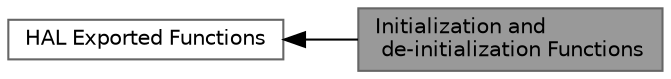 digraph "Initialization and de-initialization Functions"
{
 // LATEX_PDF_SIZE
  bgcolor="transparent";
  edge [fontname=Helvetica,fontsize=10,labelfontname=Helvetica,labelfontsize=10];
  node [fontname=Helvetica,fontsize=10,shape=box,height=0.2,width=0.4];
  rankdir=LR;
  Node2 [id="Node000002",label="HAL Exported Functions",height=0.2,width=0.4,color="grey40", fillcolor="white", style="filled",URL="$group__HAL__Exported__Functions.html",tooltip=" "];
  Node1 [id="Node000001",label="Initialization and\l de-initialization Functions",height=0.2,width=0.4,color="gray40", fillcolor="grey60", style="filled", fontcolor="black",tooltip="Initialization and de-initialization functions."];
  Node2->Node1 [shape=plaintext, dir="back", style="solid"];
}
